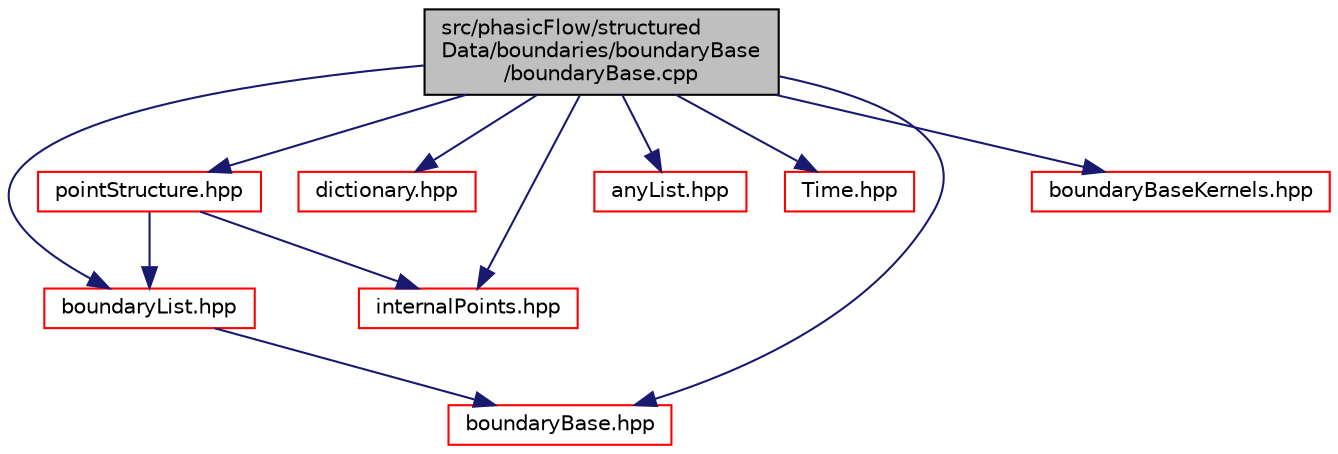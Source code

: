 digraph "src/phasicFlow/structuredData/boundaries/boundaryBase/boundaryBase.cpp"
{
 // LATEX_PDF_SIZE
  edge [fontname="Helvetica",fontsize="10",labelfontname="Helvetica",labelfontsize="10"];
  node [fontname="Helvetica",fontsize="10",shape=record];
  Node1 [label="src/phasicFlow/structured\lData/boundaries/boundaryBase\l/boundaryBase.cpp",height=0.2,width=0.4,color="black", fillcolor="grey75", style="filled", fontcolor="black",tooltip=" "];
  Node1 -> Node2 [color="midnightblue",fontsize="10",style="solid",fontname="Helvetica"];
  Node2 [label="boundaryBase.hpp",height=0.2,width=0.4,color="red", fillcolor="white", style="filled",URL="$boundaryBase_8hpp.html",tooltip=" "];
  Node1 -> Node103 [color="midnightblue",fontsize="10",style="solid",fontname="Helvetica"];
  Node103 [label="boundaryList.hpp",height=0.2,width=0.4,color="red", fillcolor="white", style="filled",URL="$boundaryList_8hpp.html",tooltip=" "];
  Node103 -> Node2 [color="midnightblue",fontsize="10",style="solid",fontname="Helvetica"];
  Node1 -> Node106 [color="midnightblue",fontsize="10",style="solid",fontname="Helvetica"];
  Node106 [label="dictionary.hpp",height=0.2,width=0.4,color="red", fillcolor="white", style="filled",URL="$dictionary_8hpp.html",tooltip=" "];
  Node1 -> Node115 [color="midnightblue",fontsize="10",style="solid",fontname="Helvetica"];
  Node115 [label="internalPoints.hpp",height=0.2,width=0.4,color="red", fillcolor="white", style="filled",URL="$internalPoints_8hpp.html",tooltip=" "];
  Node1 -> Node122 [color="midnightblue",fontsize="10",style="solid",fontname="Helvetica"];
  Node122 [label="anyList.hpp",height=0.2,width=0.4,color="red", fillcolor="white", style="filled",URL="$anyList_8hpp.html",tooltip=" "];
  Node1 -> Node124 [color="midnightblue",fontsize="10",style="solid",fontname="Helvetica"];
  Node124 [label="Time.hpp",height=0.2,width=0.4,color="red", fillcolor="white", style="filled",URL="$Time_8hpp.html",tooltip=" "];
  Node1 -> Node142 [color="midnightblue",fontsize="10",style="solid",fontname="Helvetica"];
  Node142 [label="pointStructure.hpp",height=0.2,width=0.4,color="red", fillcolor="white", style="filled",URL="$pointStructure_8hpp.html",tooltip=" "];
  Node142 -> Node115 [color="midnightblue",fontsize="10",style="solid",fontname="Helvetica"];
  Node142 -> Node103 [color="midnightblue",fontsize="10",style="solid",fontname="Helvetica"];
  Node1 -> Node151 [color="midnightblue",fontsize="10",style="solid",fontname="Helvetica"];
  Node151 [label="boundaryBaseKernels.hpp",height=0.2,width=0.4,color="red", fillcolor="white", style="filled",URL="$boundaryBaseKernels_8hpp.html",tooltip=" "];
}
